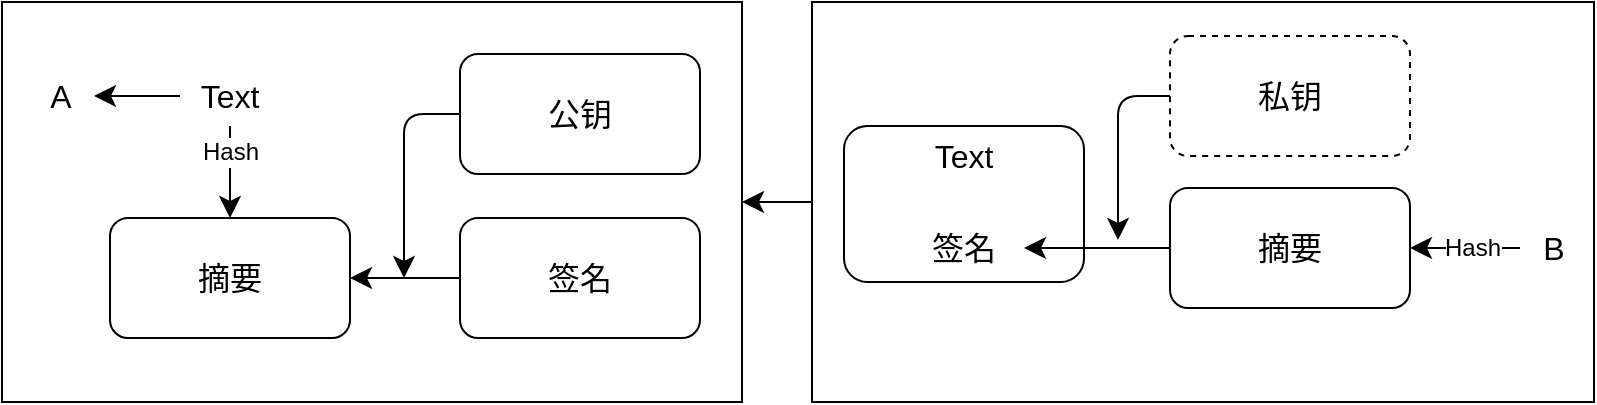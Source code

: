<mxfile version="20.8.16" type="device"><diagram name="第 1 页" id="oWYETD6x5d65ZxRdVE_E"><mxGraphModel dx="1436" dy="704" grid="0" gridSize="10" guides="1" tooltips="1" connect="1" arrows="1" fold="1" page="0" pageScale="1" pageWidth="827" pageHeight="1169" math="0" shadow="0"><root><mxCell id="0"/><mxCell id="1" parent="0"/><mxCell id="BPAVnleRwirut_RbWzEO-21" value="" style="rounded=0;whiteSpace=wrap;html=1;fontSize=16;" vertex="1" parent="1"><mxGeometry x="354" y="136" width="391" height="200" as="geometry"/></mxCell><mxCell id="BPAVnleRwirut_RbWzEO-10" value="" style="rounded=0;whiteSpace=wrap;html=1;fontSize=16;" vertex="1" parent="1"><mxGeometry x="-51" y="136" width="370" height="200" as="geometry"/></mxCell><mxCell id="BPAVnleRwirut_RbWzEO-1" value="Text" style="text;html=1;strokeColor=none;fillColor=none;align=center;verticalAlign=middle;whiteSpace=wrap;rounded=0;fontSize=16;" vertex="1" parent="1"><mxGeometry x="38" y="168" width="50" height="30" as="geometry"/></mxCell><mxCell id="BPAVnleRwirut_RbWzEO-2" value="摘要" style="rounded=1;whiteSpace=wrap;html=1;fontSize=16;" vertex="1" parent="1"><mxGeometry x="3" y="244" width="120" height="60" as="geometry"/></mxCell><mxCell id="BPAVnleRwirut_RbWzEO-3" value="Hash" style="endArrow=classic;html=1;rounded=0;fontSize=12;startSize=8;endSize=8;curved=1;entryX=0.5;entryY=0;entryDx=0;entryDy=0;" edge="1" parent="1" source="BPAVnleRwirut_RbWzEO-1" target="BPAVnleRwirut_RbWzEO-2"><mxGeometry x="-0.435" width="50" height="50" relative="1" as="geometry"><mxPoint x="-127" y="255" as="sourcePoint"/><mxPoint x="-77" y="205" as="targetPoint"/><mxPoint as="offset"/></mxGeometry></mxCell><mxCell id="BPAVnleRwirut_RbWzEO-4" value="A" style="text;html=1;strokeColor=none;fillColor=none;align=center;verticalAlign=middle;whiteSpace=wrap;rounded=0;fontSize=16;" vertex="1" parent="1"><mxGeometry x="-38" y="168" width="33" height="30" as="geometry"/></mxCell><mxCell id="BPAVnleRwirut_RbWzEO-5" value="" style="endArrow=classic;html=1;rounded=0;fontSize=12;startSize=8;endSize=8;curved=1;exitX=0;exitY=0.5;exitDx=0;exitDy=0;entryX=1;entryY=0.5;entryDx=0;entryDy=0;" edge="1" parent="1" source="BPAVnleRwirut_RbWzEO-1" target="BPAVnleRwirut_RbWzEO-4"><mxGeometry width="50" height="50" relative="1" as="geometry"><mxPoint x="-69" y="280" as="sourcePoint"/><mxPoint x="-19" y="230" as="targetPoint"/></mxGeometry></mxCell><mxCell id="BPAVnleRwirut_RbWzEO-6" value="签名" style="rounded=1;whiteSpace=wrap;html=1;fontSize=16;" vertex="1" parent="1"><mxGeometry x="178" y="244" width="120" height="60" as="geometry"/></mxCell><mxCell id="BPAVnleRwirut_RbWzEO-7" value="公钥" style="rounded=1;whiteSpace=wrap;html=1;fontSize=16;" vertex="1" parent="1"><mxGeometry x="178" y="162" width="120" height="60" as="geometry"/></mxCell><mxCell id="BPAVnleRwirut_RbWzEO-8" value="" style="endArrow=classic;html=1;rounded=0;fontSize=12;startSize=8;endSize=8;curved=1;exitX=0;exitY=0.5;exitDx=0;exitDy=0;entryX=1;entryY=0.5;entryDx=0;entryDy=0;" edge="1" parent="1" source="BPAVnleRwirut_RbWzEO-6" target="BPAVnleRwirut_RbWzEO-2"><mxGeometry width="50" height="50" relative="1" as="geometry"><mxPoint x="28" y="404" as="sourcePoint"/><mxPoint x="78" y="354" as="targetPoint"/></mxGeometry></mxCell><mxCell id="BPAVnleRwirut_RbWzEO-9" value="" style="endArrow=classic;html=1;rounded=1;fontSize=12;startSize=8;endSize=8;exitX=0;exitY=0.5;exitDx=0;exitDy=0;" edge="1" parent="1" source="BPAVnleRwirut_RbWzEO-7"><mxGeometry width="50" height="50" relative="1" as="geometry"><mxPoint x="111" y="185" as="sourcePoint"/><mxPoint x="150" y="274" as="targetPoint"/><Array as="points"><mxPoint x="150" y="192"/></Array></mxGeometry></mxCell><mxCell id="BPAVnleRwirut_RbWzEO-11" value="" style="rounded=1;whiteSpace=wrap;html=1;fontSize=16;" vertex="1" parent="1"><mxGeometry x="370" y="198" width="120" height="78" as="geometry"/></mxCell><mxCell id="BPAVnleRwirut_RbWzEO-12" value="Text" style="text;html=1;strokeColor=none;fillColor=none;align=center;verticalAlign=middle;whiteSpace=wrap;rounded=0;fontSize=16;" vertex="1" parent="1"><mxGeometry x="400" y="198" width="60" height="30" as="geometry"/></mxCell><mxCell id="BPAVnleRwirut_RbWzEO-13" value="签名" style="text;html=1;strokeColor=none;fillColor=none;align=center;verticalAlign=middle;whiteSpace=wrap;rounded=0;fontSize=16;" vertex="1" parent="1"><mxGeometry x="400" y="244" width="60" height="30" as="geometry"/></mxCell><mxCell id="BPAVnleRwirut_RbWzEO-14" value="摘要" style="rounded=1;whiteSpace=wrap;html=1;fontSize=16;" vertex="1" parent="1"><mxGeometry x="533" y="229" width="120" height="60" as="geometry"/></mxCell><mxCell id="BPAVnleRwirut_RbWzEO-15" value="" style="endArrow=classic;html=1;rounded=1;fontSize=12;startSize=8;endSize=8;exitX=0;exitY=0.5;exitDx=0;exitDy=0;entryX=1;entryY=0.5;entryDx=0;entryDy=0;" edge="1" parent="1" source="BPAVnleRwirut_RbWzEO-14" target="BPAVnleRwirut_RbWzEO-13"><mxGeometry width="50" height="50" relative="1" as="geometry"><mxPoint x="500" y="354" as="sourcePoint"/><mxPoint x="550" y="304" as="targetPoint"/></mxGeometry></mxCell><mxCell id="BPAVnleRwirut_RbWzEO-16" value="私钥" style="rounded=1;whiteSpace=wrap;html=1;fontSize=16;dashed=1;" vertex="1" parent="1"><mxGeometry x="533" y="153" width="120" height="60" as="geometry"/></mxCell><mxCell id="BPAVnleRwirut_RbWzEO-17" value="" style="endArrow=classic;html=1;rounded=1;fontSize=12;startSize=8;endSize=8;exitX=0;exitY=0.5;exitDx=0;exitDy=0;" edge="1" parent="1" source="BPAVnleRwirut_RbWzEO-16"><mxGeometry width="50" height="50" relative="1" as="geometry"><mxPoint x="464" y="106" as="sourcePoint"/><mxPoint x="507" y="255" as="targetPoint"/><Array as="points"><mxPoint x="507" y="183"/></Array></mxGeometry></mxCell><mxCell id="BPAVnleRwirut_RbWzEO-18" value="B" style="text;html=1;strokeColor=none;fillColor=none;align=center;verticalAlign=middle;whiteSpace=wrap;rounded=0;fontSize=16;" vertex="1" parent="1"><mxGeometry x="708" y="244" width="34" height="30" as="geometry"/></mxCell><mxCell id="BPAVnleRwirut_RbWzEO-19" value="Hash" style="endArrow=classic;html=1;rounded=1;fontSize=12;startSize=8;endSize=8;exitX=0;exitY=0.5;exitDx=0;exitDy=0;entryX=1;entryY=0.5;entryDx=0;entryDy=0;startArrow=none;" edge="1" parent="1" source="BPAVnleRwirut_RbWzEO-18" target="BPAVnleRwirut_RbWzEO-14"><mxGeometry x="-0.127" width="50" height="50" relative="1" as="geometry"><mxPoint x="697" y="382" as="sourcePoint"/><mxPoint x="747" y="332" as="targetPoint"/><mxPoint as="offset"/></mxGeometry></mxCell><mxCell id="BPAVnleRwirut_RbWzEO-23" value="" style="endArrow=classic;html=1;rounded=1;fontSize=12;startSize=8;endSize=8;" edge="1" parent="1" source="BPAVnleRwirut_RbWzEO-21" target="BPAVnleRwirut_RbWzEO-10"><mxGeometry width="50" height="50" relative="1" as="geometry"><mxPoint x="356" y="248" as="sourcePoint"/><mxPoint x="350" y="185" as="targetPoint"/></mxGeometry></mxCell></root></mxGraphModel></diagram></mxfile>